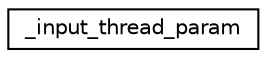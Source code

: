 digraph "Graphical Class Hierarchy"
{
  edge [fontname="Helvetica",fontsize="10",labelfontname="Helvetica",labelfontsize="10"];
  node [fontname="Helvetica",fontsize="10",shape=record];
  rankdir="LR";
  Node1 [label="_input_thread_param",height=0.2,width=0.4,color="black", fillcolor="white", style="filled",URL="$struct__input__thread__param.html"];
}
